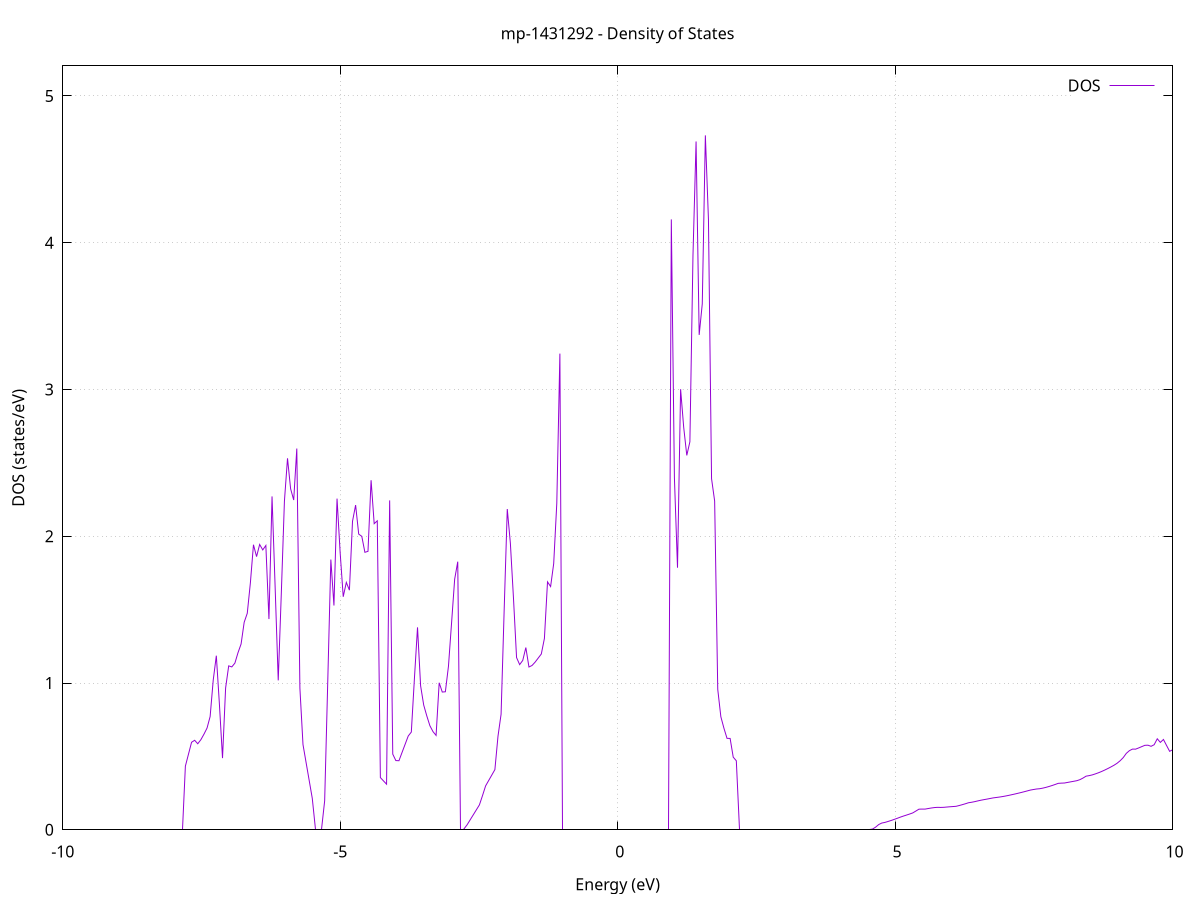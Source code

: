 set title 'mp-1431292 - Density of States'
set xlabel 'Energy (eV)'
set ylabel 'DOS (states/eV)'
set grid
set xrange [-10:10]
set yrange [0:5.205]
set xzeroaxis lt -1
set terminal png size 800,600
set output 'mp-1431292_dos_gnuplot.png'
plot '-' using 1:2 with lines title 'DOS'
-62.291400 0.000000
-62.235700 0.000000
-62.179900 0.000000
-62.124100 0.000000
-62.068300 0.000000
-62.012500 0.000000
-61.956700 0.000000
-61.901000 0.000000
-61.845200 0.000000
-61.789400 0.000000
-61.733600 0.000000
-61.677800 0.000000
-61.622000 0.000000
-61.566300 0.000000
-61.510500 0.000000
-61.454700 0.000000
-61.398900 0.000000
-61.343100 0.000000
-61.287300 0.000000
-61.231600 0.000000
-61.175800 0.000000
-61.120000 0.000000
-61.064200 0.000000
-61.008400 0.000000
-60.952600 0.000000
-60.896900 0.000000
-60.841100 0.000000
-60.785300 0.000000
-60.729500 0.000000
-60.673700 0.000000
-60.617900 0.000000
-60.562100 0.000000
-60.506400 0.000000
-60.450600 0.000000
-60.394800 0.000000
-60.339000 0.000000
-60.283200 0.000000
-60.227400 0.000000
-60.171700 0.000000
-60.115900 0.000000
-60.060100 0.000000
-60.004300 0.000000
-59.948500 0.000000
-59.892700 0.000000
-59.837000 0.000000
-59.781200 0.000000
-59.725400 0.000000
-59.669600 0.000000
-59.613800 0.000000
-59.558000 0.000000
-59.502300 0.000000
-59.446500 0.000000
-59.390700 0.000000
-59.334900 0.000000
-59.279100 0.000000
-59.223300 0.000000
-59.167600 0.000000
-59.111800 0.000000
-59.056000 0.000000
-59.000200 0.000000
-58.944400 0.000000
-58.888600 0.000000
-58.832900 0.000000
-58.777100 0.000000
-58.721300 0.000000
-58.665500 0.000000
-58.609700 0.000000
-58.553900 0.000000
-58.498200 0.000000
-58.442400 0.000000
-58.386600 0.000000
-58.330800 0.000000
-58.275000 0.000000
-58.219200 0.000000
-58.163400 0.000000
-58.107700 0.000000
-58.051900 0.000000
-57.996100 0.000000
-57.940300 0.000000
-57.884500 0.000000
-57.828700 0.000000
-57.773000 0.000000
-57.717200 0.000000
-57.661400 0.000000
-57.605600 0.000000
-57.549800 0.000000
-57.494000 0.000000
-57.438300 0.000000
-57.382500 0.000000
-57.326700 0.000000
-57.270900 0.000000
-57.215100 0.000000
-57.159300 0.000000
-57.103600 0.000000
-57.047800 0.000000
-56.992000 0.000000
-56.936200 0.000000
-56.880400 0.000000
-56.824600 0.000000
-56.768900 0.000000
-56.713100 0.000000
-56.657300 0.000000
-56.601500 0.000000
-56.545700 0.000000
-56.489900 0.000000
-56.434200 0.000000
-56.378400 0.000000
-56.322600 0.000000
-56.266800 0.000000
-56.211000 0.000000
-56.155200 0.000000
-56.099400 0.000000
-56.043700 0.000000
-55.987900 0.000000
-55.932100 0.000000
-55.876300 0.000000
-55.820500 0.000000
-55.764700 0.000000
-55.709000 0.000000
-55.653200 0.000000
-55.597400 0.000000
-55.541600 0.000000
-55.485800 0.000000
-55.430000 0.000000
-55.374300 0.000000
-55.318500 0.000000
-55.262700 0.000000
-55.206900 0.000000
-55.151100 0.000000
-55.095300 0.000000
-55.039600 0.000000
-54.983800 0.000000
-54.928000 0.000000
-54.872200 0.000000
-54.816400 0.000000
-54.760600 0.000000
-54.704900 0.000000
-54.649100 0.000000
-54.593300 14.047500
-54.537500 0.000000
-54.481700 0.000000
-54.425900 0.000000
-54.370200 93.469200
-54.314400 0.000000
-54.258600 0.000000
-54.202800 0.000000
-54.147000 0.000000
-54.091200 0.000000
-54.035500 0.000000
-53.979700 0.000000
-53.923900 0.000000
-53.868100 0.000000
-53.812300 0.000000
-53.756500 0.000000
-53.700700 0.000000
-53.645000 0.000000
-53.589200 0.000000
-53.533400 0.000000
-53.477600 0.000000
-53.421800 0.000000
-53.366000 0.000000
-53.310300 0.000000
-53.254500 0.000000
-53.198700 0.000000
-53.142900 0.000000
-53.087100 0.000000
-53.031300 0.000000
-52.975600 0.000000
-52.919800 0.000000
-52.864000 0.000000
-52.808200 0.000000
-52.752400 0.000000
-52.696600 0.000000
-52.640900 0.000000
-52.585100 0.000000
-52.529300 0.000000
-52.473500 0.000000
-52.417700 0.000000
-52.361900 0.000000
-52.306200 0.000000
-52.250400 0.000000
-52.194600 0.000000
-52.138800 0.000000
-52.083000 0.000000
-52.027200 0.000000
-51.971500 0.000000
-51.915700 0.000000
-51.859900 0.000000
-51.804100 0.000000
-51.748300 0.000000
-51.692500 0.000000
-51.636800 0.000000
-51.581000 0.000000
-51.525200 0.000000
-51.469400 0.000000
-51.413600 0.000000
-51.357800 0.000000
-51.302000 0.000000
-51.246300 0.000000
-51.190500 0.000000
-51.134700 0.000000
-51.078900 0.000000
-51.023100 0.000000
-50.967300 0.000000
-50.911600 0.000000
-50.855800 0.000000
-50.800000 0.000000
-50.744200 0.000000
-50.688400 0.000000
-50.632600 0.000000
-50.576900 0.000000
-50.521100 0.000000
-50.465300 0.000000
-50.409500 0.000000
-50.353700 0.000000
-50.297900 0.000000
-50.242200 0.000000
-50.186400 0.000000
-50.130600 0.000000
-50.074800 0.000000
-50.019000 0.000000
-49.963200 0.000000
-49.907500 0.000000
-49.851700 0.000000
-49.795900 0.000000
-49.740100 0.000000
-49.684300 0.000000
-49.628500 0.000000
-49.572800 0.000000
-49.517000 0.000000
-49.461200 0.000000
-49.405400 0.000000
-49.349600 0.000000
-49.293800 0.000000
-49.238000 0.000000
-49.182300 0.000000
-49.126500 0.000000
-49.070700 0.000000
-49.014900 0.000000
-48.959100 0.000000
-48.903300 0.000000
-48.847600 0.000000
-48.791800 0.000000
-48.736000 0.000000
-48.680200 0.000000
-48.624400 0.000000
-48.568600 0.000000
-48.512900 0.000000
-48.457100 0.000000
-48.401300 0.000000
-48.345500 0.000000
-48.289700 0.000000
-48.233900 0.000000
-48.178200 0.000000
-48.122400 0.000000
-48.066600 0.000000
-48.010800 0.000000
-47.955000 0.000000
-47.899200 0.000000
-47.843500 0.000000
-47.787700 0.000000
-47.731900 0.000000
-47.676100 0.000000
-47.620300 0.000000
-47.564500 0.000000
-47.508800 0.000000
-47.453000 0.000000
-47.397200 0.000000
-47.341400 0.000000
-47.285600 0.000000
-47.229800 0.000000
-47.174100 0.000000
-47.118300 0.000000
-47.062500 0.000000
-47.006700 0.000000
-46.950900 0.000000
-46.895100 0.000000
-46.839300 0.000000
-46.783600 0.000000
-46.727800 0.000000
-46.672000 0.000000
-46.616200 0.000000
-46.560400 0.000000
-46.504600 0.000000
-46.448900 0.000000
-46.393100 0.000000
-46.337300 0.000000
-46.281500 0.000000
-46.225700 0.000000
-46.169900 0.000000
-46.114200 0.000000
-46.058400 0.000000
-46.002600 0.000000
-45.946800 0.000000
-45.891000 0.000000
-45.835200 0.000000
-45.779500 0.000000
-45.723700 0.000000
-45.667900 0.000000
-45.612100 0.000000
-45.556300 0.000000
-45.500500 0.000000
-45.444800 0.000000
-45.389000 0.000000
-45.333200 0.000000
-45.277400 0.000000
-45.221600 0.000000
-45.165800 0.000000
-45.110100 0.000000
-45.054300 0.000000
-44.998500 0.000000
-44.942700 0.000000
-44.886900 0.000000
-44.831100 0.000000
-44.775300 0.000000
-44.719600 0.000000
-44.663800 0.000000
-44.608000 0.000000
-44.552200 0.000000
-44.496400 0.000000
-44.440600 0.000000
-44.384900 0.000000
-44.329100 0.000000
-44.273300 0.000000
-44.217500 0.000000
-44.161700 0.000000
-44.105900 0.000000
-44.050200 0.000000
-43.994400 0.000000
-43.938600 0.000000
-43.882800 0.000000
-43.827000 0.000000
-43.771200 0.000000
-43.715500 0.000000
-43.659700 0.000000
-43.603900 0.000000
-43.548100 0.000000
-43.492300 0.000000
-43.436500 0.000000
-43.380800 0.000000
-43.325000 0.000000
-43.269200 0.000000
-43.213400 0.000000
-43.157600 0.000000
-43.101800 0.000000
-43.046100 0.000000
-42.990300 0.000000
-42.934500 0.000000
-42.878700 0.000000
-42.822900 0.000000
-42.767100 0.000000
-42.711400 0.000000
-42.655600 0.000000
-42.599800 0.000000
-42.544000 0.000000
-42.488200 0.000000
-42.432400 0.000000
-42.376600 0.000000
-42.320900 0.000000
-42.265100 0.000000
-42.209300 0.000000
-42.153500 0.000000
-42.097700 0.000000
-42.041900 0.000000
-41.986200 0.000000
-41.930400 0.000000
-41.874600 0.000000
-41.818800 0.000000
-41.763000 0.000000
-41.707200 0.000000
-41.651500 0.000000
-41.595700 0.000000
-41.539900 0.000000
-41.484100 0.000000
-41.428300 0.000000
-41.372500 0.000000
-41.316800 0.000000
-41.261000 0.000000
-41.205200 0.000000
-41.149400 0.000000
-41.093600 0.000000
-41.037800 0.000000
-40.982100 0.000000
-40.926300 0.000000
-40.870500 0.000000
-40.814700 0.000000
-40.758900 0.000000
-40.703100 0.000000
-40.647400 0.000000
-40.591600 0.000000
-40.535800 0.000000
-40.480000 0.000000
-40.424200 0.000000
-40.368400 0.000000
-40.312600 0.000000
-40.256900 0.000000
-40.201100 0.000000
-40.145300 0.000000
-40.089500 0.000000
-40.033700 0.000000
-39.977900 0.000000
-39.922200 0.000000
-39.866400 0.000000
-39.810600 0.000000
-39.754800 0.000000
-39.699000 0.000000
-39.643200 0.000000
-39.587500 0.000000
-39.531700 0.000000
-39.475900 0.000000
-39.420100 0.000000
-39.364300 0.000000
-39.308500 0.000000
-39.252800 0.000000
-39.197000 0.000000
-39.141200 0.000000
-39.085400 0.000000
-39.029600 0.000000
-38.973800 0.000000
-38.918100 0.000000
-38.862300 0.000000
-38.806500 0.000000
-38.750700 0.000000
-38.694900 0.000000
-38.639100 0.000000
-38.583400 0.000000
-38.527600 0.000000
-38.471800 0.000000
-38.416000 0.000000
-38.360200 0.000000
-38.304400 0.000000
-38.248700 0.000000
-38.192900 0.000000
-38.137100 0.000000
-38.081300 0.000000
-38.025500 0.000000
-37.969700 0.000000
-37.913900 0.000000
-37.858200 0.000000
-37.802400 0.000000
-37.746600 0.000000
-37.690800 0.000000
-37.635000 0.000000
-37.579200 0.000000
-37.523500 0.000000
-37.467700 0.000000
-37.411900 0.000000
-37.356100 0.000000
-37.300300 0.000000
-37.244500 0.000000
-37.188800 0.000000
-37.133000 0.000000
-37.077200 0.000000
-37.021400 0.000000
-36.965600 0.000000
-36.909800 0.000000
-36.854100 0.000000
-36.798300 0.000000
-36.742500 0.000000
-36.686700 0.000000
-36.630900 0.000000
-36.575100 0.000000
-36.519400 0.000000
-36.463600 0.000000
-36.407800 0.000000
-36.352000 0.000000
-36.296200 0.000000
-36.240400 0.000000
-36.184700 0.000000
-36.128900 0.000000
-36.073100 0.000000
-36.017300 0.000000
-35.961500 0.000000
-35.905700 0.000000
-35.850000 0.000000
-35.794200 0.000000
-35.738400 0.000000
-35.682600 0.000000
-35.626800 0.000000
-35.571000 0.000000
-35.515200 0.000000
-35.459500 0.000000
-35.403700 0.000000
-35.347900 0.000000
-35.292100 0.000000
-35.236300 0.000000
-35.180500 0.000000
-35.124800 0.000000
-35.069000 0.000000
-35.013200 0.000000
-34.957400 0.000000
-34.901600 0.000000
-34.845800 0.000000
-34.790100 0.000000
-34.734300 0.000000
-34.678500 0.000000
-34.622700 0.000000
-34.566900 0.000000
-34.511100 0.000000
-34.455400 0.000000
-34.399600 0.000000
-34.343800 0.000000
-34.288000 0.000000
-34.232200 0.000000
-34.176400 0.000000
-34.120700 0.000000
-34.064900 0.000000
-34.009100 0.000000
-33.953300 0.000000
-33.897500 0.000000
-33.841700 0.000000
-33.786000 0.000000
-33.730200 0.000000
-33.674400 0.000000
-33.618600 0.000000
-33.562800 0.000000
-33.507000 0.000000
-33.451200 0.000000
-33.395500 0.000000
-33.339700 0.000000
-33.283900 0.000000
-33.228100 0.000000
-33.172300 0.000000
-33.116500 0.000000
-33.060800 0.000000
-33.005000 0.000000
-32.949200 0.000000
-32.893400 0.000000
-32.837600 0.000000
-32.781800 0.000000
-32.726100 0.000000
-32.670300 0.000000
-32.614500 0.000000
-32.558700 0.000000
-32.502900 0.000000
-32.447100 0.000000
-32.391400 0.000000
-32.335600 0.000000
-32.279800 0.000000
-32.224000 0.000000
-32.168200 0.000000
-32.112400 0.000000
-32.056700 0.000000
-32.000900 0.000000
-31.945100 0.000000
-31.889300 0.000000
-31.833500 0.000000
-31.777700 0.000000
-31.722000 0.000000
-31.666200 0.000000
-31.610400 0.000000
-31.554600 0.000000
-31.498800 0.000000
-31.443000 0.000000
-31.387300 0.000000
-31.331500 0.000000
-31.275700 0.000000
-31.219900 0.000000
-31.164100 0.000000
-31.108300 0.000000
-31.052500 0.000000
-30.996800 0.000000
-30.941000 0.000000
-30.885200 0.000000
-30.829400 0.000000
-30.773600 0.000000
-30.717800 0.000000
-30.662100 0.000000
-30.606300 0.000000
-30.550500 0.000000
-30.494700 0.000000
-30.438900 0.000000
-30.383100 0.000000
-30.327400 0.000000
-30.271600 0.000000
-30.215800 0.000000
-30.160000 0.000000
-30.104200 0.000000
-30.048400 0.000000
-29.992700 0.000000
-29.936900 0.000000
-29.881100 0.000000
-29.825300 0.000000
-29.769500 0.000000
-29.713700 0.000000
-29.658000 0.000000
-29.602200 0.000000
-29.546400 0.000000
-29.490600 0.000000
-29.434800 0.000000
-29.379000 0.000000
-29.323300 0.000000
-29.267500 0.000000
-29.211700 0.000000
-29.155900 0.000000
-29.100100 0.000000
-29.044300 0.000000
-28.988500 0.000000
-28.932800 0.000000
-28.877000 0.000000
-28.821200 0.000000
-28.765400 0.000000
-28.709600 0.000000
-28.653800 0.000000
-28.598100 0.000000
-28.542300 0.000000
-28.486500 0.000000
-28.430700 0.000000
-28.374900 0.000000
-28.319100 0.000000
-28.263400 0.000000
-28.207600 0.000000
-28.151800 0.000000
-28.096000 0.000000
-28.040200 0.000000
-27.984400 0.000000
-27.928700 0.000000
-27.872900 0.000000
-27.817100 0.000000
-27.761300 0.000000
-27.705500 0.000000
-27.649700 0.000000
-27.594000 0.000000
-27.538200 0.000000
-27.482400 0.000000
-27.426600 0.000000
-27.370800 0.000000
-27.315000 0.000000
-27.259300 0.000000
-27.203500 0.000000
-27.147700 0.000000
-27.091900 0.000000
-27.036100 0.000000
-26.980300 0.000000
-26.924600 0.000000
-26.868800 0.000000
-26.813000 0.000000
-26.757200 0.000000
-26.701400 0.000000
-26.645600 0.000000
-26.589800 0.000000
-26.534100 0.000000
-26.478300 0.000000
-26.422500 0.000000
-26.366700 0.000000
-26.310900 0.000000
-26.255100 0.000000
-26.199400 0.000000
-26.143600 0.000000
-26.087800 0.000000
-26.032000 0.000000
-25.976200 0.000000
-25.920400 0.000000
-25.864700 0.000000
-25.808900 0.000000
-25.753100 0.000000
-25.697300 0.000000
-25.641500 0.000000
-25.585700 0.000000
-25.530000 0.000000
-25.474200 0.000000
-25.418400 0.000000
-25.362600 0.000000
-25.306800 0.000000
-25.251000 0.000000
-25.195300 0.000000
-25.139500 0.000000
-25.083700 0.000000
-25.027900 0.000000
-24.972100 0.000000
-24.916300 0.000000
-24.860600 0.000000
-24.804800 0.000000
-24.749000 0.000000
-24.693200 0.000000
-24.637400 0.000000
-24.581600 0.000000
-24.525800 0.000000
-24.470100 0.000000
-24.414300 0.000000
-24.358500 0.000000
-24.302700 0.000000
-24.246900 0.000000
-24.191100 0.000000
-24.135400 0.000000
-24.079600 0.000000
-24.023800 0.000000
-23.968000 0.000000
-23.912200 0.000000
-23.856400 0.000000
-23.800700 0.000000
-23.744900 0.000000
-23.689100 0.000000
-23.633300 0.000000
-23.577500 0.000000
-23.521700 0.000000
-23.466000 0.000000
-23.410200 0.000000
-23.354400 0.000000
-23.298600 0.000000
-23.242800 0.000000
-23.187000 0.000000
-23.131300 0.000000
-23.075500 0.000000
-23.019700 0.000000
-22.963900 0.000000
-22.908100 0.000000
-22.852300 0.000000
-22.796600 0.000000
-22.740800 0.000000
-22.685000 0.000000
-22.629200 0.000000
-22.573400 0.000000
-22.517600 0.000000
-22.461900 0.000000
-22.406100 0.000000
-22.350300 0.000000
-22.294500 0.000000
-22.238700 0.000000
-22.182900 0.000000
-22.127100 0.000000
-22.071400 0.000000
-22.015600 0.000000
-21.959800 0.000000
-21.904000 0.000000
-21.848200 0.000000
-21.792400 0.000000
-21.736700 0.000000
-21.680900 0.000000
-21.625100 0.000000
-21.569300 0.000000
-21.513500 0.000000
-21.457700 0.000000
-21.402000 0.000000
-21.346200 0.000000
-21.290400 0.000000
-21.234600 0.000000
-21.178800 0.000000
-21.123000 0.000000
-21.067300 0.000000
-21.011500 0.000000
-20.955700 0.122600
-20.899900 0.282300
-20.844100 0.325000
-20.788300 0.367700
-20.732600 0.350000
-20.676800 0.354000
-20.621000 0.373600
-20.565200 0.393200
-20.509400 0.393500
-20.453600 0.403700
-20.397900 0.417300
-20.342100 0.432900
-20.286300 0.448500
-20.230500 0.470600
-20.174700 0.490100
-20.118900 0.509600
-20.063200 0.528500
-20.007400 0.547100
-19.951600 0.599400
-19.895800 0.644000
-19.840000 0.678900
-19.784200 0.713800
-19.728400 0.746000
-19.672700 0.893500
-19.616900 0.994300
-19.561100 1.096700
-19.505300 1.469300
-19.449500 1.966400
-19.393700 0.673900
-19.338000 1.712700
-19.282200 3.139800
-19.226400 2.817200
-19.170600 2.764100
-19.114800 2.661200
-19.059000 2.526800
-19.003300 2.125000
-18.947500 0.000000
-18.891700 0.000000
-18.835900 0.000000
-18.780100 0.000000
-18.724300 0.000000
-18.668600 0.000000
-18.612800 0.000000
-18.557000 0.000000
-18.501200 0.000000
-18.445400 0.000000
-18.389600 0.000000
-18.333900 0.000000
-18.278100 0.000000
-18.222300 0.000000
-18.166500 0.000000
-18.110700 0.000000
-18.054900 0.000000
-17.999200 0.000000
-17.943400 0.000000
-17.887600 0.000000
-17.831800 0.000000
-17.776000 0.000000
-17.720200 0.000000
-17.664400 0.000000
-17.608700 0.000000
-17.552900 0.000000
-17.497100 0.000000
-17.441300 0.000000
-17.385500 0.000000
-17.329700 0.000000
-17.274000 0.000000
-17.218200 0.000000
-17.162400 0.000000
-17.106600 0.000000
-17.050800 0.000000
-16.995000 0.000000
-16.939300 0.000000
-16.883500 0.000000
-16.827700 0.000000
-16.771900 0.000000
-16.716100 0.000000
-16.660300 0.000000
-16.604600 0.000000
-16.548800 0.000000
-16.493000 0.000000
-16.437200 0.000000
-16.381400 0.000000
-16.325600 0.000000
-16.269900 0.000000
-16.214100 0.000000
-16.158300 0.000000
-16.102500 0.000000
-16.046700 0.000000
-15.990900 0.000000
-15.935200 0.000000
-15.879400 0.000000
-15.823600 0.000000
-15.767800 0.000000
-15.712000 0.000000
-15.656200 0.000000
-15.600500 0.000000
-15.544700 0.000000
-15.488900 0.000000
-15.433100 0.000000
-15.377300 0.000000
-15.321500 0.000000
-15.265700 0.000000
-15.210000 0.000000
-15.154200 0.000000
-15.098400 0.000000
-15.042600 0.000000
-14.986800 0.000000
-14.931000 0.000000
-14.875300 0.000000
-14.819500 0.000000
-14.763700 0.000000
-14.707900 0.000000
-14.652100 0.000000
-14.596300 0.000000
-14.540600 0.000000
-14.484800 0.000000
-14.429000 0.000000
-14.373200 0.000000
-14.317400 0.000000
-14.261600 0.000000
-14.205900 0.000000
-14.150100 0.000000
-14.094300 0.000000
-14.038500 0.000000
-13.982700 0.000000
-13.926900 0.000000
-13.871200 0.000000
-13.815400 0.000000
-13.759600 0.000000
-13.703800 0.000000
-13.648000 0.000000
-13.592200 0.000000
-13.536500 0.000000
-13.480700 0.000000
-13.424900 0.000000
-13.369100 0.000000
-13.313300 0.000000
-13.257500 0.000000
-13.201700 0.000000
-13.146000 0.000000
-13.090200 0.000000
-13.034400 0.000000
-12.978600 0.000000
-12.922800 0.000000
-12.867000 0.000000
-12.811300 0.000000
-12.755500 0.000000
-12.699700 0.000000
-12.643900 0.000000
-12.588100 0.000000
-12.532300 0.000000
-12.476600 0.000000
-12.420800 0.000000
-12.365000 0.000000
-12.309200 0.000000
-12.253400 0.000000
-12.197600 0.000000
-12.141900 0.000000
-12.086100 0.000000
-12.030300 0.000000
-11.974500 0.000000
-11.918700 0.000000
-11.862900 0.000000
-11.807200 0.000000
-11.751400 0.000000
-11.695600 0.000000
-11.639800 0.000000
-11.584000 0.000000
-11.528200 0.000000
-11.472500 0.000000
-11.416700 0.000000
-11.360900 0.000000
-11.305100 0.000000
-11.249300 0.000000
-11.193500 0.000000
-11.137800 0.000000
-11.082000 0.000000
-11.026200 0.000000
-10.970400 0.000000
-10.914600 0.000000
-10.858800 0.000000
-10.803000 0.000000
-10.747300 0.000000
-10.691500 0.000000
-10.635700 0.000000
-10.579900 0.000000
-10.524100 0.000000
-10.468300 0.000000
-10.412600 0.000000
-10.356800 0.000000
-10.301000 0.000000
-10.245200 0.000000
-10.189400 0.000000
-10.133600 0.000000
-10.077900 0.000000
-10.022100 0.000000
-9.966300 0.000000
-9.910500 0.000000
-9.854700 0.000000
-9.798900 0.000000
-9.743200 0.000000
-9.687400 0.000000
-9.631600 0.000000
-9.575800 0.000000
-9.520000 0.000000
-9.464200 0.000000
-9.408500 0.000000
-9.352700 0.000000
-9.296900 0.000000
-9.241100 0.000000
-9.185300 0.000000
-9.129500 0.000000
-9.073800 0.000000
-9.018000 0.000000
-8.962200 0.000000
-8.906400 0.000000
-8.850600 0.000000
-8.794800 0.000000
-8.739100 0.000000
-8.683300 0.000000
-8.627500 0.000000
-8.571700 0.000000
-8.515900 0.000000
-8.460100 0.000000
-8.404300 0.000000
-8.348600 0.000000
-8.292800 0.000000
-8.237000 0.000000
-8.181200 0.000000
-8.125400 0.000000
-8.069600 0.000000
-8.013900 0.000000
-7.958100 0.000000
-7.902300 0.000000
-7.846500 0.000000
-7.790700 0.433600
-7.734900 0.514900
-7.679200 0.596200
-7.623400 0.609800
-7.567600 0.586100
-7.511800 0.613600
-7.456000 0.651200
-7.400200 0.693100
-7.344500 0.771500
-7.288700 1.019600
-7.232900 1.186200
-7.177100 0.854400
-7.121300 0.488500
-7.065500 0.966000
-7.009800 1.116800
-6.954000 1.109800
-6.898200 1.135600
-6.842400 1.206300
-6.786600 1.265900
-6.730800 1.414000
-6.675100 1.475300
-6.619300 1.682000
-6.563500 1.942200
-6.507700 1.861200
-6.451900 1.944100
-6.396100 1.906900
-6.340300 1.937200
-6.284600 1.435600
-6.228800 2.271400
-6.173000 1.654600
-6.117200 1.017800
-6.061400 1.613700
-6.005600 2.239200
-5.949900 2.531000
-5.894100 2.323600
-5.838300 2.246800
-5.782500 2.597400
-5.726700 0.965600
-5.670900 0.580700
-5.615200 0.458500
-5.559400 0.336400
-5.503600 0.214200
-5.447800 0.000000
-5.392000 0.000000
-5.336200 0.000000
-5.280500 0.197200
-5.224700 1.008800
-5.168900 1.841100
-5.113100 1.528200
-5.057300 2.256500
-5.001500 1.889900
-4.945800 1.587700
-4.890000 1.685500
-4.834200 1.632600
-4.778400 2.102000
-4.722600 2.212300
-4.666800 2.014700
-4.611100 1.999300
-4.555300 1.890600
-4.499500 1.897200
-4.443700 2.381800
-4.387900 2.085500
-4.332100 2.105100
-4.276400 0.355700
-4.220600 0.333200
-4.164800 0.310700
-4.109000 2.244200
-4.053200 0.515500
-3.997400 0.471500
-3.941600 0.470500
-3.885900 0.526600
-3.830100 0.582700
-3.774300 0.638800
-3.718500 0.665800
-3.662700 1.030200
-3.606900 1.379000
-3.551200 0.981100
-3.495400 0.849900
-3.439600 0.775800
-3.383800 0.708900
-3.328000 0.668900
-3.272200 0.643000
-3.216500 1.001700
-3.160700 0.938500
-3.104900 0.940300
-3.049100 1.114400
-2.993300 1.408600
-2.937500 1.707000
-2.881800 1.826800
-2.826000 0.000000
-2.770200 0.000000
-2.714400 0.033300
-2.658600 0.067400
-2.602800 0.101400
-2.547100 0.135500
-2.491300 0.169600
-2.435500 0.232900
-2.379700 0.299100
-2.323900 0.336000
-2.268100 0.372900
-2.212400 0.409900
-2.156600 0.637200
-2.100800 0.787200
-2.045000 1.499800
-1.989200 2.185400
-1.933400 1.953600
-1.877600 1.579700
-1.821900 1.173500
-1.766100 1.125400
-1.710300 1.153900
-1.654500 1.241600
-1.598700 1.109100
-1.542900 1.119500
-1.487200 1.142400
-1.431400 1.170100
-1.375600 1.197800
-1.319800 1.303900
-1.264000 1.689100
-1.208200 1.657400
-1.152500 1.813600
-1.096700 2.224200
-1.040900 3.244600
-0.985100 0.000000
-0.929300 0.000000
-0.873500 0.000000
-0.817800 0.000000
-0.762000 0.000000
-0.706200 0.000000
-0.650400 0.000000
-0.594600 0.000000
-0.538800 0.000000
-0.483100 0.000000
-0.427300 0.000000
-0.371500 0.000000
-0.315700 0.000000
-0.259900 0.000000
-0.204100 0.000000
-0.148400 0.000000
-0.092600 0.000000
-0.036800 0.000000
0.019000 0.000000
0.074800 0.000000
0.130600 0.000000
0.186300 0.000000
0.242100 0.000000
0.297900 0.000000
0.353700 0.000000
0.409500 0.000000
0.465300 0.000000
0.521100 0.000000
0.576800 0.000000
0.632600 0.000000
0.688400 0.000000
0.744200 0.000000
0.800000 0.000000
0.855800 0.000000
0.911500 0.000000
0.967300 4.159000
1.023100 2.398900
1.078900 1.785600
1.134700 3.002000
1.190500 2.741700
1.246200 2.550900
1.302000 2.643600
1.357800 3.914900
1.413600 4.689700
1.469400 3.372000
1.525200 3.583300
1.580900 4.731400
1.636700 4.157800
1.692500 2.392400
1.748300 2.240100
1.804100 0.956700
1.859900 0.770600
1.915600 0.691900
1.971400 0.622800
2.027200 0.622400
2.083000 0.495000
2.138800 0.470000
2.194600 0.000000
2.250300 0.000000
2.306100 0.000000
2.361900 0.000000
2.417700 0.000000
2.473500 0.000000
2.529300 0.000000
2.585100 0.000000
2.640800 0.000000
2.696600 0.000000
2.752400 0.000000
2.808200 0.000000
2.864000 0.000000
2.919800 0.000000
2.975500 0.000000
3.031300 0.000000
3.087100 0.000000
3.142900 0.000000
3.198700 0.000000
3.254500 0.000000
3.310200 0.000000
3.366000 0.000000
3.421800 0.000000
3.477600 0.000000
3.533400 0.000000
3.589200 0.000000
3.644900 0.000000
3.700700 0.000000
3.756500 0.000000
3.812300 0.000000
3.868100 0.000000
3.923900 0.000000
3.979600 0.000000
4.035400 0.000000
4.091200 0.000000
4.147000 0.000000
4.202800 0.000000
4.258600 0.000000
4.314300 0.000000
4.370100 0.000000
4.425900 0.000000
4.481700 0.000000
4.537500 0.000000
4.593300 0.004800
4.649000 0.017800
4.704800 0.035500
4.760600 0.045900
4.816400 0.050100
4.872200 0.056500
4.928000 0.063200
4.983800 0.070600
5.039500 0.078200
5.095300 0.086200
5.151100 0.093500
5.206900 0.100300
5.262700 0.107300
5.318500 0.114800
5.374200 0.127400
5.430000 0.140300
5.485800 0.141100
5.541600 0.140900
5.597400 0.144800
5.653200 0.148400
5.708900 0.151300
5.764700 0.152900
5.820500 0.152300
5.876300 0.153000
5.932100 0.154900
5.987900 0.156700
6.043600 0.158300
6.099400 0.159900
6.155200 0.165200
6.211000 0.171000
6.266800 0.177200
6.322600 0.184100
6.378300 0.187400
6.434100 0.191600
6.489900 0.196600
6.545700 0.201300
6.601500 0.205300
6.657300 0.209100
6.713000 0.213200
6.768800 0.217300
6.824600 0.220100
6.880400 0.222900
6.936200 0.226300
6.992000 0.230100
7.047700 0.234400
7.103500 0.239000
7.159300 0.243700
7.215100 0.248700
7.270900 0.253800
7.326700 0.259200
7.382500 0.264800
7.438200 0.270500
7.494000 0.274300
7.549800 0.277800
7.605600 0.279700
7.661400 0.283700
7.717200 0.288800
7.772900 0.294800
7.828700 0.301400
7.884500 0.308600
7.940300 0.316300
7.996100 0.317800
8.051900 0.318600
8.107600 0.322600
8.163400 0.326500
8.219200 0.330400
8.275000 0.334400
8.330800 0.341400
8.386600 0.352300
8.442300 0.365300
8.498100 0.369000
8.553900 0.373900
8.609700 0.380800
8.665500 0.388400
8.721300 0.397000
8.777000 0.406600
8.832800 0.416900
8.888600 0.427800
8.944400 0.439400
9.000200 0.452900
9.056000 0.470200
9.111700 0.491600
9.167500 0.520600
9.223300 0.539100
9.279100 0.549700
9.334900 0.549400
9.390700 0.557700
9.446500 0.566700
9.502200 0.575500
9.558000 0.576300
9.613800 0.568700
9.669600 0.579600
9.725400 0.620000
9.781200 0.595500
9.836900 0.615300
9.892700 0.574600
9.948500 0.534500
10.004300 0.545700
10.060100 0.558100
10.115900 0.576400
10.171600 0.603000
10.227400 0.661400
10.283200 0.725600
10.339000 0.775800
10.394800 0.716600
10.450600 0.663000
10.506300 0.628300
10.562100 0.599500
10.617900 0.578600
10.673700 0.564100
10.729500 0.587200
10.785300 0.653800
10.841000 0.708200
10.896800 0.687800
10.952600 0.609000
11.008400 0.576200
11.064200 0.582400
11.120000 0.629400
11.175700 0.646900
11.231500 0.656000
11.287300 0.634000
11.343100 0.626400
11.398900 0.633200
11.454700 0.658400
11.510400 0.652300
11.566200 0.679900
11.622000 0.691100
11.677800 0.713400
11.733600 0.596200
11.789400 0.586400
11.845200 0.599000
11.900900 0.647800
11.956700 0.682700
12.012500 0.630200
12.068300 0.730400
12.124100 0.777100
12.179900 0.833300
12.235600 1.062200
12.291400 1.113300
12.347200 0.950600
12.403000 1.075900
12.458800 0.945600
12.514600 0.936600
12.570300 1.086200
12.626100 1.194000
12.681900 1.421800
12.737700 1.845800
12.793500 1.492000
12.849300 1.487700
12.905000 1.514900
12.960800 1.493900
13.016600 1.500700
13.072400 1.580500
13.128200 1.468800
13.184000 1.204800
13.239700 1.113700
13.295500 1.027700
13.351300 0.932600
13.407100 0.870300
13.462900 0.855700
13.518700 0.617800
13.574400 0.465100
13.630200 0.423800
13.686000 0.442500
13.741800 0.462000
13.797600 0.479100
13.853400 0.516700
13.909200 0.575500
13.964900 0.658800
14.020700 0.627700
14.076500 0.592600
14.132300 0.579500
14.188100 0.591900
14.243900 0.747000
14.299600 0.963600
14.355400 1.021600
14.411200 1.287800
14.467000 1.185500
14.522800 1.052000
14.578600 0.992300
14.634300 0.991800
14.690100 1.054700
14.745900 1.004400
14.801700 0.792900
14.857500 0.660000
14.913300 0.626500
14.969000 0.642000
15.024800 0.657100
15.080600 0.754100
15.136400 0.766100
15.192200 0.777200
15.248000 0.821100
15.303700 0.767300
15.359500 0.730500
15.415300 0.708500
15.471100 0.690300
15.526900 0.669000
15.582700 0.651000
15.638400 0.641800
15.694200 0.637400
15.750000 0.634900
15.805800 0.628800
15.861600 0.622200
15.917400 0.614900
15.973100 0.607300
16.028900 0.600200
16.084700 0.592800
16.140500 0.584700
16.196300 0.588800
16.252100 0.556400
16.307900 0.551700
16.363600 0.547800
16.419400 0.513800
16.475200 0.500800
16.531000 0.497400
16.586800 0.496800
16.642600 0.500000
16.698300 0.538000
16.754100 0.560600
16.809900 0.572100
16.865700 0.585300
16.921500 0.638200
16.977300 0.695900
17.033000 0.716700
17.088800 0.783800
17.144600 0.841400
17.200400 0.824200
17.256200 0.885700
17.312000 1.011000
17.367700 0.925800
17.423500 0.850500
17.479300 0.888900
17.535100 0.898500
17.590900 0.875800
17.646700 1.059200
17.702400 0.665900
17.758200 0.706800
17.814000 0.892700
17.869800 0.877200
17.925600 0.777900
17.981400 0.742000
18.037100 0.752900
18.092900 0.828900
18.148700 0.882400
18.204500 0.894400
18.260300 0.893600
18.316100 0.876100
18.371900 0.903400
18.427600 0.944300
18.483400 1.032400
18.539200 1.158700
18.595000 1.329400
18.650800 1.564900
18.706600 1.423400
18.762300 1.284900
18.818100 0.988300
18.873900 0.928500
18.929700 1.322900
18.985500 1.434800
19.041300 1.332100
19.097000 1.199300
19.152800 1.091500
19.208600 0.974100
19.264400 0.924800
19.320200 0.934300
19.376000 0.933500
19.431700 0.921700
19.487500 0.876700
19.543300 0.836000
19.599100 0.791700
19.654900 0.766000
19.710700 0.745500
19.766400 0.730300
19.822200 0.708700
19.878000 0.679900
19.933800 0.653300
19.989600 0.633400
20.045400 0.624400
20.101100 0.619300
20.156900 0.621400
20.212700 0.648700
20.268500 0.706800
20.324300 0.712800
20.380100 0.726300
20.435800 0.748600
20.491600 0.772500
20.547400 0.817800
20.603200 0.824300
20.659000 0.842300
20.714800 0.861800
20.770600 0.873200
20.826300 0.843400
20.882100 0.796200
20.937900 0.777000
20.993700 0.793300
21.049500 0.825900
21.105300 1.244900
21.161000 1.275500
21.216800 0.880200
21.272600 0.809900
21.328400 0.712000
21.384200 0.613900
21.440000 0.603700
21.495700 0.602700
21.551500 0.661400
21.607300 0.632300
21.663100 0.619700
21.718900 0.588300
21.774700 0.567100
21.830400 0.564900
21.886200 0.573200
21.942000 0.590700
21.997800 0.621000
22.053600 0.657700
22.109400 0.758500
22.165100 0.792800
22.220900 0.732600
22.276700 0.725600
22.332500 0.698800
22.388300 0.680700
22.444100 0.663100
22.499800 0.641500
22.555600 0.617400
22.611400 0.620300
22.667200 0.788400
22.723000 0.595700
22.778800 0.478100
22.834500 0.478800
22.890300 0.433600
22.946100 0.469100
23.001900 0.544600
23.057700 0.643700
23.113500 0.721000
23.169300 0.721400
23.225000 0.712200
23.280800 0.711200
23.336600 0.710300
23.392400 0.734800
23.448200 0.751700
23.504000 0.735300
23.559700 0.708200
23.615500 0.700200
23.671300 0.736100
23.727100 0.778000
23.782900 0.824700
23.838700 0.864500
23.894400 0.802600
23.950200 0.836100
24.006000 0.933200
24.061800 1.016500
24.117600 1.063500
24.173400 1.064100
24.229100 1.065900
24.284900 1.149500
24.340700 1.197400
24.396500 1.222100
24.452300 1.235100
24.508100 1.227900
24.563800 1.148000
24.619600 1.080400
24.675400 1.034200
24.731200 1.011500
24.787000 0.991900
24.842800 0.882800
24.898500 0.806300
24.954300 0.744400
25.010100 0.736700
25.065900 0.742900
25.121700 0.721700
25.177500 0.694500
25.233300 0.664700
25.289000 0.633000
25.344800 0.645000
25.400600 0.739900
25.456400 0.838200
25.512200 0.924700
25.568000 0.915500
25.623700 0.928400
25.679500 0.926300
25.735300 0.921500
25.791100 0.938900
25.846900 0.937200
25.902700 0.927000
25.958400 0.917200
26.014200 0.907200
26.070000 0.865600
26.125800 0.788900
26.181600 0.735500
26.237400 0.743700
26.293100 0.784000
26.348900 0.767700
26.404700 0.831100
26.460500 0.903900
26.516300 0.958000
26.572100 0.994700
26.627800 1.030700
26.683600 0.978600
26.739400 0.926700
26.795200 0.887300
26.851000 0.930800
26.906800 0.966800
26.962500 1.008100
27.018300 1.023900
27.074100 0.987400
27.129900 0.980300
27.185700 0.987200
27.241500 0.942300
27.297200 0.976700
27.353000 0.974800
27.408800 0.929500
27.464600 0.969800
27.520400 1.026900
27.576200 0.983400
27.632000 0.902200
27.687700 0.800200
27.743500 0.742100
27.799300 0.674800
27.855100 0.645700
27.910900 0.642900
27.966700 0.671000
28.022400 0.675300
28.078200 0.703800
28.134000 0.733500
28.189800 0.738800
28.245600 0.725600
28.301400 0.717100
28.357100 0.707100
28.412900 0.698200
28.468700 0.666700
28.524500 0.680100
28.580300 0.717900
28.636100 0.782200
28.691800 0.872500
28.747600 1.168600
28.803400 1.274900
28.859200 1.330100
28.915000 1.331300
28.970800 1.222200
29.026500 1.027700
29.082300 0.886700
29.138100 0.752300
29.193900 0.738900
29.249700 0.737700
29.305500 0.719000
29.361200 0.635100
29.417000 0.685300
29.472800 0.730600
29.528600 0.737500
29.584400 0.771700
29.640200 0.795500
29.696000 0.844400
29.751700 0.885700
29.807500 0.928900
29.863300 1.010400
29.919100 1.173300
29.974900 1.235300
30.030700 1.225500
30.086400 1.196100
30.142200 1.146400
30.198000 1.137300
30.253800 1.064400
30.309600 0.927100
30.365400 0.889000
30.421100 0.886400
30.476900 0.948000
30.532700 1.194200
30.588500 1.272200
30.644300 1.435700
30.700100 1.512600
30.755800 1.377700
30.811600 1.350300
30.867400 1.312800
30.923200 1.310700
30.979000 1.300800
31.034800 1.350400
31.090500 1.440900
31.146300 1.314800
31.202100 1.198200
31.257900 1.106300
31.313700 1.055000
31.369500 1.050600
31.425200 1.059500
31.481000 1.140000
31.536800 1.219800
31.592600 1.243200
31.648400 1.126800
31.704200 0.852500
31.759900 0.810400
31.815700 0.791900
31.871500 0.713800
31.927300 0.664100
31.983100 0.657000
32.038900 0.691300
32.094700 0.847900
32.150400 0.812300
32.206200 0.835900
32.262000 0.907700
32.317800 1.030500
32.373600 1.181800
32.429400 1.155800
32.485100 1.157300
32.540900 1.202400
32.596700 1.250300
32.652500 1.273000
32.708300 1.266100
32.764100 1.271800
32.819800 1.283000
32.875600 1.311400
32.931400 1.257100
32.987200 1.218900
33.043000 1.237300
33.098800 1.286600
33.154500 1.407600
33.210300 1.455800
33.266100 1.457800
33.321900 1.414100
33.377700 1.377300
33.433500 1.349100
33.489200 1.370900
33.545000 1.267500
33.600800 1.200200
33.656600 1.254100
33.712400 1.240500
33.768200 1.306700
33.823900 1.449900
33.879700 1.616700
33.935500 1.637400
33.991300 1.523500
34.047100 1.338200
34.102900 1.154100
34.158700 1.137400
34.214400 1.158000
34.270200 1.105100
34.326000 0.990500
34.381800 0.941000
34.437600 0.924800
34.493400 0.862800
34.549100 0.906900
34.604900 0.977300
34.660700 1.100700
34.716500 1.161900
34.772300 1.245400
34.828100 1.344000
34.883800 1.549000
34.939600 1.595300
34.995400 1.498600
35.051200 1.369500
35.107000 1.269400
35.162800 1.164100
35.218500 1.058000
35.274300 1.007500
35.330100 0.967700
35.385900 0.976000
35.441700 0.995300
35.497500 1.025900
35.553200 1.111500
35.609000 1.035800
35.664800 0.929400
35.720600 0.918800
35.776400 0.936100
35.832200 0.957900
35.887900 1.002400
35.943700 1.055800
35.999500 1.083700
36.055300 1.051800
36.111100 1.043600
36.166900 1.116300
36.222600 1.088500
36.278400 1.116600
36.334200 1.041800
36.390000 1.065000
36.445800 1.117000
36.501600 1.226900
36.557400 1.436900
36.613100 1.541200
36.668900 1.490300
36.724700 1.401000
36.780500 1.313900
36.836300 1.216900
36.892100 1.159900
36.947800 1.189200
37.003600 1.304400
37.059400 1.417100
37.115200 1.409000
37.171000 1.332400
37.226800 1.273800
37.282500 1.282500
37.338300 1.289600
37.394100 1.239400
37.449900 1.203200
37.505700 1.226100
37.561500 1.280000
37.617200 1.334300
37.673000 1.391100
37.728800 1.322900
37.784600 1.250700
37.840400 1.207100
37.896200 1.211000
37.951900 1.292300
38.007700 1.341600
38.063500 1.358100
38.119300 1.318500
38.175100 1.346700
38.230900 1.372900
38.286600 1.404700
38.342400 1.272600
38.398200 1.254300
38.454000 1.247700
38.509800 1.249700
38.565600 1.134400
38.621300 1.068600
38.677100 1.027900
38.732900 0.991200
38.788700 0.975700
38.844500 0.976700
38.900300 1.029100
38.956100 1.030100
39.011800 1.033900
39.067600 1.074700
39.123400 1.132800
39.179200 1.210100
39.235000 1.238600
39.290800 1.210800
39.346500 1.225200
39.402300 1.118900
39.458100 1.040100
39.513900 1.013500
39.569700 0.999200
39.625500 0.979300
39.681200 0.954700
39.737000 0.973800
39.792800 0.965400
39.848600 0.918400
39.904400 0.887500
39.960200 0.851900
40.015900 0.829800
40.071700 0.831900
40.127500 0.810000
40.183300 0.790600
40.239100 0.790600
40.294900 0.790800
40.350600 0.779400
40.406400 0.758000
40.462200 0.748900
40.518000 0.751900
40.573800 0.760400
40.629600 0.800200
40.685300 0.798300
40.741100 0.799400
40.796900 0.815500
40.852700 0.832100
40.908500 0.828300
40.964300 0.805500
41.020100 0.811300
41.075800 0.805700
41.131600 0.835600
41.187400 0.793900
41.243200 0.771100
41.299000 0.760900
41.354800 0.747200
41.410500 0.719600
41.466300 0.733300
41.522100 0.682900
41.577900 0.665400
41.633700 0.639200
41.689500 0.615800
41.745200 0.609900
41.801000 0.636300
41.856800 0.682400
41.912600 0.666500
41.968400 0.653900
42.024200 0.673400
42.079900 0.699500
42.135700 0.732900
42.191500 0.773300
42.247300 0.822900
42.303100 0.864400
42.358900 0.908100
42.414600 0.845100
42.470400 0.713100
42.526200 0.638400
42.582000 0.560800
42.637800 0.511400
42.693600 0.485300
42.749300 0.477900
42.805100 0.491800
42.860900 0.519300
42.916700 0.579500
42.972500 0.594800
43.028300 0.626000
43.084000 0.623300
43.139800 0.464100
43.195600 0.401700
43.251400 0.299900
43.307200 0.245500
43.363000 0.197900
43.418800 0.143800
43.474500 0.121200
43.530300 0.102100
43.586100 0.086700
43.641900 0.074600
43.697700 0.062500
43.753500 0.047200
43.809200 0.032600
43.865000 0.028300
43.920800 0.025000
43.976600 0.021600
44.032400 0.018100
44.088200 0.013700
44.143900 0.009500
44.199700 0.003500
44.255500 0.000000
44.311300 0.000000
44.367100 0.000000
44.422900 0.000000
44.478600 0.000000
44.534400 0.000000
44.590200 0.000000
44.646000 0.000000
44.701800 0.000000
44.757600 0.000000
44.813300 0.000000
44.869100 0.000000
44.924900 0.000000
44.980700 0.000000
45.036500 0.000000
45.092300 0.000000
45.148000 0.000000
45.203800 0.000000
45.259600 0.000000
45.315400 0.000000
45.371200 0.000000
45.427000 0.000000
45.482800 0.000000
45.538500 0.000000
45.594300 0.000000
45.650100 0.000000
45.705900 0.000000
45.761700 0.000000
45.817500 0.000000
45.873200 0.000000
45.929000 0.000000
45.984800 0.000000
46.040600 0.000000
46.096400 0.000000
46.152200 0.000000
46.207900 0.000000
46.263700 0.000000
46.319500 0.000000
46.375300 0.000000
46.431100 0.000000
46.486900 0.000000
46.542600 0.000000
46.598400 0.000000
46.654200 0.000000
46.710000 0.000000
46.765800 0.000000
46.821600 0.000000
46.877300 0.000000
46.933100 0.000000
46.988900 0.000000
47.044700 0.000000
47.100500 0.000000
47.156300 0.000000
47.212000 0.000000
47.267800 0.000000
47.323600 0.000000
47.379400 0.000000
47.435200 0.000000
47.491000 0.000000
47.546700 0.000000
47.602500 0.000000
47.658300 0.000000
47.714100 0.000000
47.769900 0.000000
47.825700 0.000000
47.881500 0.000000
47.937200 0.000000
47.993000 0.000000
48.048800 0.000000
48.104600 0.000000
48.160400 0.000000
48.216200 0.000000
48.271900 0.000000
48.327700 0.000000
48.383500 0.000000
48.439300 0.000000
48.495100 0.000000
48.550900 0.000000
48.606600 0.000000
48.662400 0.000000
48.718200 0.000000
48.774000 0.000000
48.829800 0.000000
48.885600 0.000000
48.941300 0.000000
48.997100 0.000000
49.052900 0.000000
49.108700 0.000000
49.164500 0.000000
49.220300 0.000000
49.276000 0.000000
e
